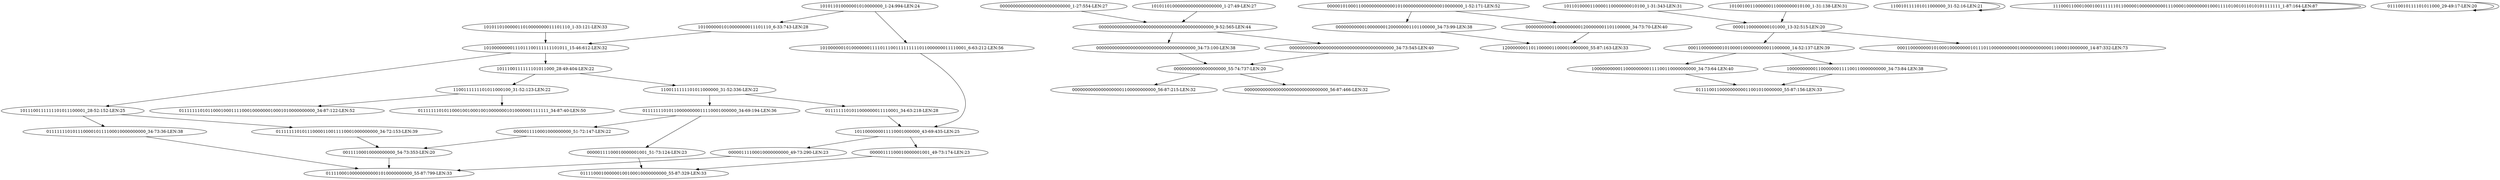 digraph G {
    "101011010000001010000000_1-24:994-LEN:24" -> "1010000001010000000011101110_6-33:743-LEN:28";
    "101011010000001010000000_1-24:994-LEN:24" -> "10100000010100000001111011100111111111011000000011110001_6-63:212-LEN:56";
    "0111111101011000000011110001_34-63:218-LEN:28" -> "1011000000011110001000000_43-69:435-LEN:25";
    "00000000000000000000000000000000000000_34-73:100-LEN:38" -> "00000000000000000000_55-74:737-LEN:20";
    "00000000000100000001200000001101100000_34-73:99-LEN:38" -> "120000000110110000011000010000000_55-87:163-LEN:33";
    "000110000000010100001000000000011000000_14-52:137-LEN:39" -> "1000000000011000000000111100110000000000_34-73:64-LEN:40";
    "000110000000010100001000000000011000000_14-52:137-LEN:39" -> "10000000000110000000111100110000000000_34-73:84-LEN:38";
    "10100000000111011100111111101011_15-46:612-LEN:32" -> "1011100111111101011000_28-49:404-LEN:22";
    "10100000000111011100111111101011_15-46:612-LEN:32" -> "1011100111111101011100001_28-52:152-LEN:25";
    "011111110101100000000011110001000000_34-69:194-LEN:36" -> "0000011110001000000000_51-72:147-LEN:22";
    "011111110101100000000011110001000000_34-69:194-LEN:36" -> "00000111100010000001001_51-73:124-LEN:23";
    "000000000000000000000000000_1-27:554-LEN:27" -> "00000000000000000000000000000000000000000000_9-52:565-LEN:44";
    "00000000000000000000_55-74:737-LEN:20" -> "00000000000000000001100000000000_56-87:215-LEN:32";
    "00000000000000000000_55-74:737-LEN:20" -> "00000000000000000000000000000000_56-87:466-LEN:32";
    "1000000000011000000000111100110000000000_34-73:64-LEN:40" -> "011110011000000000011001010000000_55-87:156-LEN:33";
    "1100111111101011000100_31-52:123-LEN:22" -> "0111111101011000100011110001000000010001010000000000_34-87:122-LEN:52";
    "1100111111101011000100_31-52:123-LEN:22" -> "01111111010110001001000100100000001010000001111111_34-87:40-LEN:50";
    "101011010000011010000000011101110_1-33:121-LEN:33" -> "10100000000111011100111111101011_15-46:612-LEN:32";
    "0000011110001000000000_51-72:147-LEN:22" -> "00111100010000000000_54-73:353-LEN:20";
    "110010111101011000000_31-52:16-LEN:21" -> "110010111101011000000_31-52:16-LEN:21";
    "0000000000010000000001200000001101100000_34-73:70-LEN:40" -> "120000000110110000011000010000000_55-87:163-LEN:33";
    "1011000000011110001000000_43-69:435-LEN:25" -> "00000111100010000000000_49-73:290-LEN:23";
    "1011000000011110001000000_43-69:435-LEN:25" -> "00000111100010000001001_49-73:174-LEN:23";
    "01111111010111000010111100010000000000_34-73:36-LEN:38" -> "011110001000000000001010000000000_55-87:799-LEN:33";
    "0000010100011000000000000010100000000000000010000000_1-52:171-LEN:52" -> "00000000000100000001200000001101100000_34-73:99-LEN:38";
    "0000010100011000000000000010100000000000000010000000_1-52:171-LEN:52" -> "0000000000010000000001200000001101100000_34-73:70-LEN:40";
    "1010000001010000000011101110_6-33:743-LEN:28" -> "10100000000111011100111111101011_15-46:612-LEN:32";
    "10000000000110000000111100110000000000_34-73:84-LEN:38" -> "011110011000000000011001010000000_55-87:156-LEN:33";
    "00000111100010000001001_51-73:124-LEN:23" -> "011110001000000100100010000000000_55-87:329-LEN:33";
    "0000000000000000000000000000000000000000_34-73:545-LEN:40" -> "00000000000000000000_55-74:737-LEN:20";
    "011111110101110000110011110001000000000_34-72:153-LEN:39" -> "00111100010000000000_54-73:353-LEN:20";
    "1011010000110000110000000010100_1-31:343-LEN:31" -> "00001100000000101000_13-32:515-LEN:20";
    "1010010011000000110000000010100_1-31:138-LEN:31" -> "00001100000000101000_13-32:515-LEN:20";
    "111000110001000100111111011000001000000000011100001000000001000111101001011010101111111_1-87:164-LEN:87" -> "111000110001000100111111011000001000000000011100001000000001000111101001011010101111111_1-87:164-LEN:87";
    "1011100111111101011000_28-49:404-LEN:22" -> "1100111111101011000100_31-52:123-LEN:22";
    "1011100111111101011000_28-49:404-LEN:22" -> "1100111111101011000000_31-52:336-LEN:22";
    "00000000000000000000000000000000000000000000_9-52:565-LEN:44" -> "00000000000000000000000000000000000000_34-73:100-LEN:38";
    "00000000000000000000000000000000000000000000_9-52:565-LEN:44" -> "0000000000000000000000000000000000000000_34-73:545-LEN:40";
    "10100000010100000001111011100111111111011000000011110001_6-63:212-LEN:56" -> "1011000000011110001000000_43-69:435-LEN:25";
    "00111100010000000000_54-73:353-LEN:20" -> "011110001000000000001010000000000_55-87:799-LEN:33";
    "00000111100010000000000_49-73:290-LEN:23" -> "011110001000000000001010000000000_55-87:799-LEN:33";
    "01110010111101011000_29-49:17-LEN:20" -> "01110010111101011000_29-49:17-LEN:20";
    "00000111100010000001001_49-73:174-LEN:23" -> "011110001000000100100010000000000_55-87:329-LEN:33";
    "1100111111101011000000_31-52:336-LEN:22" -> "0111111101011000000011110001_34-63:218-LEN:28";
    "1100111111101011000000_31-52:336-LEN:22" -> "011111110101100000000011110001000000_34-69:194-LEN:36";
    "101011010000000000000000000_1-27:49-LEN:27" -> "00000000000000000000000000000000000000000000_9-52:565-LEN:44";
    "00001100000000101000_13-32:515-LEN:20" -> "000110000000010100001000000000011000000_14-52:137-LEN:39";
    "00001100000000101000_13-32:515-LEN:20" -> "0001100000000101000100000000101110110000000000100000000000011000010000000_14-87:332-LEN:73";
    "1011100111111101011100001_28-52:152-LEN:25" -> "01111111010111000010111100010000000000_34-73:36-LEN:38";
    "1011100111111101011100001_28-52:152-LEN:25" -> "011111110101110000110011110001000000000_34-72:153-LEN:39";
}
